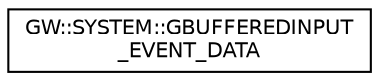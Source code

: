 digraph "Graphical Class Hierarchy"
{
 // LATEX_PDF_SIZE
  edge [fontname="Helvetica",fontsize="10",labelfontname="Helvetica",labelfontsize="10"];
  node [fontname="Helvetica",fontsize="10",shape=record];
  rankdir="LR";
  Node0 [label="GW::SYSTEM::GBUFFEREDINPUT\l_EVENT_DATA",height=0.2,width=0.4,color="black", fillcolor="white", style="filled",URL="$structGW_1_1SYSTEM_1_1GBUFFEREDINPUT__EVENT__DATA.html",tooltip="Ensure identical binary padding for structures on all platforms."];
}
